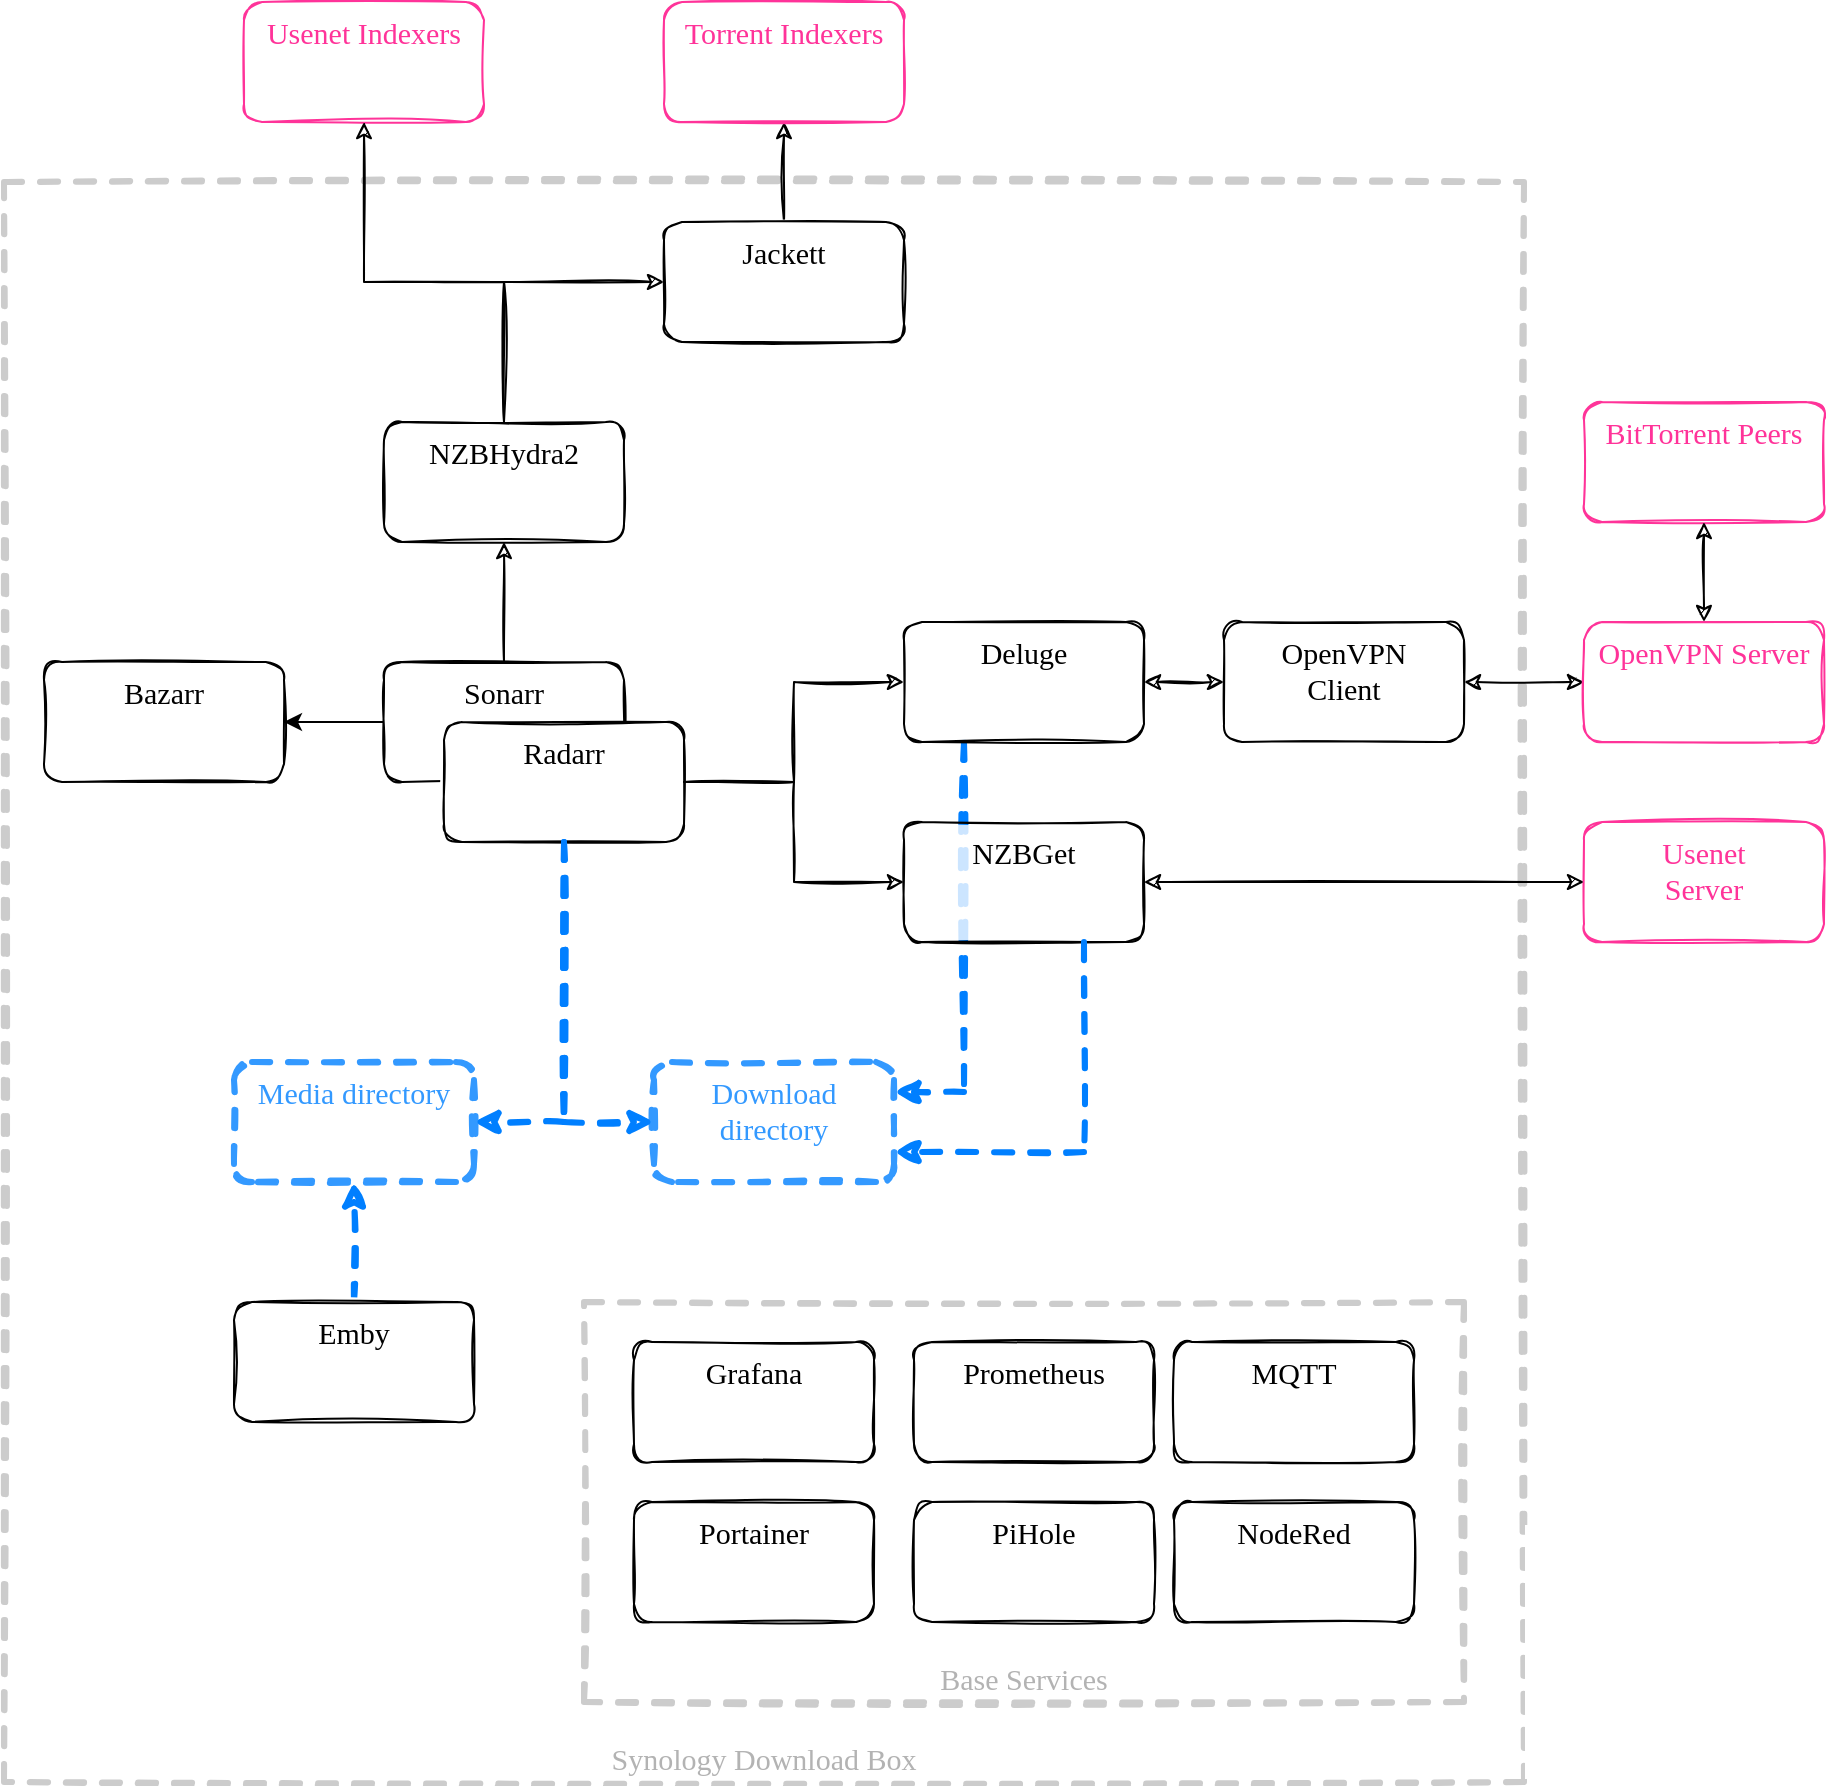 <mxfile version="14.9.2" type="device"><diagram id="0QyPT56_tr0NS4D8SJjb" name="Page-1"><mxGraphModel dx="918" dy="1228" grid="1" gridSize="10" guides="1" tooltips="1" connect="1" arrows="1" fold="1" page="0" pageScale="1" pageWidth="827" pageHeight="1169" math="0" shadow="0"><root><mxCell id="0"/><mxCell id="1" parent="0"/><mxCell id="3Haz0R0e0uxa43rvNkcH-41" value="&lt;font&gt;Synology Download Box&lt;/font&gt;" style="rounded=0;whiteSpace=wrap;html=1;shadow=0;glass=0;dashed=1;labelBackgroundColor=none;sketch=1;fontFamily=Lucida Console;fontSize=15;strokeWidth=3;gradientColor=none;verticalAlign=bottom;strokeColor=#CCCCCC;align=center;fontColor=#B3B3B3;fontStyle=0;labelBorderColor=none;" vertex="1" parent="1"><mxGeometry x="60" y="330" width="760" height="800" as="geometry"/></mxCell><mxCell id="3Haz0R0e0uxa43rvNkcH-40" value="&lt;font&gt;Base Services&lt;/font&gt;" style="rounded=0;whiteSpace=wrap;html=1;shadow=0;glass=0;dashed=1;labelBackgroundColor=none;sketch=1;fontFamily=Lucida Console;fontSize=15;strokeWidth=3;gradientColor=none;verticalAlign=bottom;strokeColor=#CCCCCC;align=center;fontColor=#B3B3B3;fontStyle=0" vertex="1" parent="1"><mxGeometry x="350" y="890" width="440" height="200" as="geometry"/></mxCell><mxCell id="3Haz0R0e0uxa43rvNkcH-35" value="" style="endArrow=classic;html=1;fontFamily=Lucida Console;fontSize=15;fontColor=#FF3399;exitX=0.25;exitY=1;exitDx=0;exitDy=0;rounded=0;edgeStyle=orthogonalEdgeStyle;sketch=1;strokeColor=#007FFF;dashed=1;strokeWidth=3;fontStyle=0;entryX=1;entryY=0.25;entryDx=0;entryDy=0;" edge="1" parent="1" source="3Haz0R0e0uxa43rvNkcH-4" target="3Haz0R0e0uxa43rvNkcH-22"><mxGeometry width="50" height="50" relative="1" as="geometry"><mxPoint x="580" y="720" as="sourcePoint"/><mxPoint x="570" y="690" as="targetPoint"/></mxGeometry></mxCell><mxCell id="3Haz0R0e0uxa43rvNkcH-24" value="" style="edgeStyle=orthogonalEdgeStyle;rounded=1;sketch=1;orthogonalLoop=1;jettySize=auto;html=1;fontFamily=Lucida Console;fontSize=15;fontColor=#FF3399;fontStyle=0" edge="1" parent="1" source="3Haz0R0e0uxa43rvNkcH-2" target="3Haz0R0e0uxa43rvNkcH-6"><mxGeometry relative="1" as="geometry"/></mxCell><mxCell id="3Haz0R0e0uxa43rvNkcH-2" value="Sonarr" style="html=1;sketch=1;rounded=1;glass=0;shadow=0;verticalAlign=top;fontFamily=Lucida Console;fontSize=15;labelBorderColor=none;labelBackgroundColor=none;whiteSpace=wrap;fontStyle=0" vertex="1" parent="1"><mxGeometry x="250" y="570" width="120" height="60" as="geometry"/></mxCell><mxCell id="3Haz0R0e0uxa43rvNkcH-3" value="Radarr" style="html=1;sketch=1;rounded=1;glass=0;shadow=0;verticalAlign=top;fontFamily=Lucida Console;fontSize=15;labelBorderColor=none;labelBackgroundColor=none;whiteSpace=wrap;fontStyle=0" vertex="1" parent="1"><mxGeometry x="280" y="600" width="120" height="60" as="geometry"/></mxCell><mxCell id="3Haz0R0e0uxa43rvNkcH-31" value="" style="edgeStyle=orthogonalEdgeStyle;rounded=0;sketch=1;orthogonalLoop=1;jettySize=auto;html=1;fontFamily=Lucida Console;fontSize=15;fontColor=#FF3399;startArrow=classic;startFill=1;fontStyle=0" edge="1" parent="1" source="3Haz0R0e0uxa43rvNkcH-4" target="3Haz0R0e0uxa43rvNkcH-13"><mxGeometry relative="1" as="geometry"/></mxCell><mxCell id="3Haz0R0e0uxa43rvNkcH-4" value="Deluge" style="html=1;sketch=1;rounded=1;glass=0;shadow=0;verticalAlign=top;fontFamily=Lucida Console;fontSize=15;labelBorderColor=none;labelBackgroundColor=none;whiteSpace=wrap;fontStyle=0" vertex="1" parent="1"><mxGeometry x="510" y="550" width="120" height="60" as="geometry"/></mxCell><mxCell id="3Haz0R0e0uxa43rvNkcH-28" value="" style="edgeStyle=orthogonalEdgeStyle;rounded=1;sketch=1;orthogonalLoop=1;jettySize=auto;html=1;fontFamily=Lucida Console;fontSize=15;fontColor=#FF3399;fontStyle=0" edge="1" parent="1" source="3Haz0R0e0uxa43rvNkcH-5" target="3Haz0R0e0uxa43rvNkcH-21"><mxGeometry relative="1" as="geometry"/></mxCell><mxCell id="3Haz0R0e0uxa43rvNkcH-5" value="Jackett" style="html=1;sketch=1;rounded=1;glass=0;shadow=0;verticalAlign=top;fontFamily=Lucida Console;fontSize=15;labelBorderColor=none;labelBackgroundColor=none;whiteSpace=wrap;fontStyle=0" vertex="1" parent="1"><mxGeometry x="390" y="350" width="120" height="60" as="geometry"/></mxCell><mxCell id="3Haz0R0e0uxa43rvNkcH-6" value="NZBHydra2" style="html=1;sketch=1;rounded=1;glass=0;shadow=0;verticalAlign=top;fontFamily=Lucida Console;fontSize=15;labelBorderColor=none;labelBackgroundColor=none;whiteSpace=wrap;fontStyle=0" vertex="1" parent="1"><mxGeometry x="250" y="450" width="120" height="60" as="geometry"/></mxCell><mxCell id="3Haz0R0e0uxa43rvNkcH-7" value="NZBGet" style="html=1;sketch=1;rounded=1;glass=0;shadow=0;verticalAlign=top;fontFamily=Lucida Console;fontSize=15;labelBorderColor=none;labelBackgroundColor=none;whiteSpace=wrap;fontStyle=0;fillOpacity=80;" vertex="1" parent="1"><mxGeometry x="510" y="650" width="120" height="60" as="geometry"/></mxCell><mxCell id="3Haz0R0e0uxa43rvNkcH-39" value="" style="edgeStyle=orthogonalEdgeStyle;rounded=0;sketch=1;orthogonalLoop=1;jettySize=auto;html=1;dashed=1;fontFamily=Lucida Console;fontSize=15;fontColor=#FF3399;startArrow=none;startFill=0;strokeColor=#007FFF;strokeWidth=3;fontStyle=0" edge="1" parent="1" source="3Haz0R0e0uxa43rvNkcH-8" target="3Haz0R0e0uxa43rvNkcH-23"><mxGeometry relative="1" as="geometry"/></mxCell><mxCell id="3Haz0R0e0uxa43rvNkcH-8" value="Emby" style="html=1;sketch=1;rounded=1;glass=0;shadow=0;verticalAlign=top;fontFamily=Lucida Console;fontSize=15;labelBorderColor=none;labelBackgroundColor=none;whiteSpace=wrap;fontStyle=0" vertex="1" parent="1"><mxGeometry x="175" y="890" width="120" height="60" as="geometry"/></mxCell><mxCell id="3Haz0R0e0uxa43rvNkcH-9" value="Prometheus" style="html=1;sketch=1;rounded=1;glass=0;shadow=0;verticalAlign=top;fontFamily=Lucida Console;fontSize=15;labelBorderColor=none;labelBackgroundColor=none;whiteSpace=wrap;fontStyle=0" vertex="1" parent="1"><mxGeometry x="515" y="910" width="120" height="60" as="geometry"/></mxCell><mxCell id="3Haz0R0e0uxa43rvNkcH-10" value="Grafana" style="html=1;sketch=1;rounded=1;glass=0;shadow=0;verticalAlign=top;fontFamily=Lucida Console;fontSize=15;labelBorderColor=none;labelBackgroundColor=none;whiteSpace=wrap;fontStyle=0" vertex="1" parent="1"><mxGeometry x="375" y="910" width="120" height="60" as="geometry"/></mxCell><mxCell id="3Haz0R0e0uxa43rvNkcH-11" value="Bazarr" style="html=1;sketch=1;rounded=1;glass=0;shadow=0;verticalAlign=top;fontFamily=Lucida Console;fontSize=15;labelBorderColor=none;labelBackgroundColor=none;whiteSpace=wrap;fontStyle=0" vertex="1" parent="1"><mxGeometry x="80" y="570" width="120" height="60" as="geometry"/></mxCell><mxCell id="3Haz0R0e0uxa43rvNkcH-12" value="NodeRed" style="html=1;sketch=1;rounded=1;glass=0;shadow=0;verticalAlign=top;fontFamily=Lucida Console;fontSize=15;labelBorderColor=none;labelBackgroundColor=none;whiteSpace=wrap;fontStyle=0" vertex="1" parent="1"><mxGeometry x="645" y="990" width="120" height="60" as="geometry"/></mxCell><mxCell id="3Haz0R0e0uxa43rvNkcH-32" value="" style="edgeStyle=orthogonalEdgeStyle;rounded=0;sketch=1;orthogonalLoop=1;jettySize=auto;html=1;fontFamily=Lucida Console;fontSize=15;fontColor=#FF3399;startArrow=classic;startFill=1;fontStyle=0" edge="1" parent="1" source="3Haz0R0e0uxa43rvNkcH-13" target="3Haz0R0e0uxa43rvNkcH-18"><mxGeometry relative="1" as="geometry"/></mxCell><mxCell id="3Haz0R0e0uxa43rvNkcH-13" value="OpenVPN&lt;br&gt;Client" style="html=1;sketch=1;rounded=1;glass=0;shadow=0;verticalAlign=top;fontFamily=Lucida Console;fontSize=15;labelBorderColor=none;labelBackgroundColor=none;whiteSpace=wrap;fontStyle=0" vertex="1" parent="1"><mxGeometry x="670" y="550" width="120" height="60" as="geometry"/></mxCell><mxCell id="3Haz0R0e0uxa43rvNkcH-14" value="Portainer" style="html=1;sketch=1;rounded=1;glass=0;shadow=0;verticalAlign=top;fontFamily=Lucida Console;fontSize=15;labelBorderColor=none;labelBackgroundColor=none;whiteSpace=wrap;fontStyle=0" vertex="1" parent="1"><mxGeometry x="375" y="990" width="120" height="60" as="geometry"/></mxCell><mxCell id="3Haz0R0e0uxa43rvNkcH-15" value="PiHole" style="html=1;sketch=1;rounded=1;glass=0;shadow=0;verticalAlign=top;fontFamily=Lucida Console;fontSize=15;labelBorderColor=none;labelBackgroundColor=none;whiteSpace=wrap;fontStyle=0" vertex="1" parent="1"><mxGeometry x="515" y="990" width="120" height="60" as="geometry"/></mxCell><mxCell id="3Haz0R0e0uxa43rvNkcH-16" value="MQTT" style="html=1;sketch=1;rounded=1;glass=0;shadow=0;verticalAlign=top;fontFamily=Lucida Console;fontSize=15;labelBorderColor=none;labelBackgroundColor=none;whiteSpace=wrap;fontStyle=0" vertex="1" parent="1"><mxGeometry x="645" y="910" width="120" height="60" as="geometry"/></mxCell><mxCell id="3Haz0R0e0uxa43rvNkcH-17" value="BitTorrent Peers" style="html=1;sketch=1;rounded=1;glass=0;shadow=0;verticalAlign=top;fontFamily=Lucida Console;fontSize=15;labelBorderColor=none;labelBackgroundColor=none;whiteSpace=wrap;strokeColor=#FF3399;fontColor=#FF3399;fontStyle=0" vertex="1" parent="1"><mxGeometry x="850" y="440" width="120" height="60" as="geometry"/></mxCell><mxCell id="3Haz0R0e0uxa43rvNkcH-33" value="" style="edgeStyle=orthogonalEdgeStyle;rounded=0;sketch=1;orthogonalLoop=1;jettySize=auto;html=1;fontFamily=Lucida Console;fontSize=15;fontColor=#FF3399;startArrow=classic;startFill=1;fontStyle=0" edge="1" parent="1" source="3Haz0R0e0uxa43rvNkcH-18" target="3Haz0R0e0uxa43rvNkcH-17"><mxGeometry relative="1" as="geometry"/></mxCell><mxCell id="3Haz0R0e0uxa43rvNkcH-18" value="OpenVPN Server" style="html=1;sketch=1;rounded=1;glass=0;shadow=0;verticalAlign=top;fontFamily=Lucida Console;fontSize=15;labelBorderColor=none;labelBackgroundColor=none;whiteSpace=wrap;strokeColor=#FF3399;fontColor=#FF3399;fontStyle=0" vertex="1" parent="1"><mxGeometry x="850" y="550" width="120" height="60" as="geometry"/></mxCell><mxCell id="3Haz0R0e0uxa43rvNkcH-19" value="Usenet&lt;br&gt;Server" style="html=1;sketch=1;rounded=1;glass=0;shadow=0;verticalAlign=top;fontFamily=Lucida Console;fontSize=15;labelBorderColor=none;labelBackgroundColor=none;whiteSpace=wrap;strokeColor=#FF3399;fontColor=#FF3399;fontStyle=0" vertex="1" parent="1"><mxGeometry x="850" y="650" width="120" height="60" as="geometry"/></mxCell><mxCell id="3Haz0R0e0uxa43rvNkcH-20" value="Usenet Indexers" style="html=1;sketch=1;rounded=1;glass=0;shadow=0;verticalAlign=top;fontFamily=Lucida Console;fontSize=15;labelBorderColor=none;labelBackgroundColor=none;whiteSpace=wrap;strokeColor=#FF3399;fontColor=#FF3399;fontStyle=0" vertex="1" parent="1"><mxGeometry x="180" y="240" width="120" height="60" as="geometry"/></mxCell><mxCell id="3Haz0R0e0uxa43rvNkcH-21" value="Torrent Indexers" style="html=1;sketch=1;rounded=1;glass=0;shadow=0;verticalAlign=top;fontFamily=Lucida Console;fontSize=15;labelBorderColor=none;labelBackgroundColor=none;whiteSpace=wrap;strokeColor=#FF3399;fontColor=#FF3399;fontStyle=0" vertex="1" parent="1"><mxGeometry x="390" y="240" width="120" height="60" as="geometry"/></mxCell><mxCell id="3Haz0R0e0uxa43rvNkcH-22" value="&lt;font color=&quot;#3399ff&quot;&gt;Download directory&lt;/font&gt;" style="html=1;sketch=1;rounded=1;glass=0;shadow=0;verticalAlign=top;fontFamily=Lucida Console;fontSize=15;labelBorderColor=none;labelBackgroundColor=none;whiteSpace=wrap;fontColor=#FF3399;strokeColor=#3399FF;dashed=1;strokeWidth=3;fontStyle=0" vertex="1" parent="1"><mxGeometry x="385" y="770" width="120" height="60" as="geometry"/></mxCell><mxCell id="3Haz0R0e0uxa43rvNkcH-23" value="&lt;font color=&quot;#3399ff&quot;&gt;Media directory&lt;/font&gt;" style="html=1;sketch=1;rounded=1;glass=0;shadow=0;verticalAlign=top;fontFamily=Lucida Console;fontSize=15;labelBorderColor=none;labelBackgroundColor=none;whiteSpace=wrap;fontColor=#FF3399;strokeColor=#3399FF;dashed=1;strokeWidth=3;fontStyle=0" vertex="1" parent="1"><mxGeometry x="175" y="770" width="120" height="60" as="geometry"/></mxCell><mxCell id="3Haz0R0e0uxa43rvNkcH-25" value="" style="endArrow=classic;html=1;fontFamily=Lucida Console;fontSize=15;fontColor=#FF3399;exitX=0.5;exitY=0;exitDx=0;exitDy=0;entryX=0;entryY=0.5;entryDx=0;entryDy=0;edgeStyle=orthogonalEdgeStyle;sketch=1;rounded=0;fontStyle=0" edge="1" parent="1" source="3Haz0R0e0uxa43rvNkcH-6" target="3Haz0R0e0uxa43rvNkcH-5"><mxGeometry width="50" height="50" relative="1" as="geometry"><mxPoint x="340" y="440" as="sourcePoint"/><mxPoint x="390" y="390" as="targetPoint"/></mxGeometry></mxCell><mxCell id="3Haz0R0e0uxa43rvNkcH-27" value="" style="endArrow=classic;html=1;fontFamily=Lucida Console;fontSize=15;fontColor=#FF3399;exitX=0.5;exitY=0;exitDx=0;exitDy=0;entryX=0.5;entryY=1;entryDx=0;entryDy=0;edgeStyle=orthogonalEdgeStyle;sketch=1;rounded=0;fontStyle=0" edge="1" parent="1" source="3Haz0R0e0uxa43rvNkcH-6" target="3Haz0R0e0uxa43rvNkcH-20"><mxGeometry width="50" height="50" relative="1" as="geometry"><mxPoint x="340" y="440" as="sourcePoint"/><mxPoint x="390" y="390" as="targetPoint"/><Array as="points"><mxPoint x="310" y="380"/><mxPoint x="240" y="380"/></Array></mxGeometry></mxCell><mxCell id="3Haz0R0e0uxa43rvNkcH-29" value="" style="endArrow=classic;html=1;fontFamily=Lucida Console;fontSize=15;fontColor=#FF3399;exitX=1;exitY=0.5;exitDx=0;exitDy=0;entryX=0;entryY=0.5;entryDx=0;entryDy=0;sketch=1;edgeStyle=orthogonalEdgeStyle;rounded=0;fontStyle=0" edge="1" parent="1" source="3Haz0R0e0uxa43rvNkcH-3" target="3Haz0R0e0uxa43rvNkcH-4"><mxGeometry width="50" height="50" relative="1" as="geometry"><mxPoint x="540" y="670" as="sourcePoint"/><mxPoint x="590" y="620" as="targetPoint"/></mxGeometry></mxCell><mxCell id="3Haz0R0e0uxa43rvNkcH-30" value="" style="endArrow=classic;html=1;fontFamily=Lucida Console;fontSize=15;fontColor=#FF3399;exitX=1;exitY=0.5;exitDx=0;exitDy=0;entryX=0;entryY=0.5;entryDx=0;entryDy=0;sketch=1;edgeStyle=orthogonalEdgeStyle;rounded=0;fontStyle=0" edge="1" parent="1" source="3Haz0R0e0uxa43rvNkcH-3" target="3Haz0R0e0uxa43rvNkcH-7"><mxGeometry width="50" height="50" relative="1" as="geometry"><mxPoint x="540" y="670" as="sourcePoint"/><mxPoint x="590" y="620" as="targetPoint"/></mxGeometry></mxCell><mxCell id="3Haz0R0e0uxa43rvNkcH-34" value="" style="endArrow=classic;html=1;fontFamily=Lucida Console;fontSize=15;fontColor=#FF3399;exitX=0.75;exitY=1;exitDx=0;exitDy=0;entryX=1;entryY=0.75;entryDx=0;entryDy=0;rounded=0;edgeStyle=orthogonalEdgeStyle;sketch=1;strokeColor=#007FFF;dashed=1;strokeWidth=3;fontStyle=0" edge="1" parent="1" source="3Haz0R0e0uxa43rvNkcH-7" target="3Haz0R0e0uxa43rvNkcH-22"><mxGeometry width="50" height="50" relative="1" as="geometry"><mxPoint x="480" y="650" as="sourcePoint"/><mxPoint x="530" y="600" as="targetPoint"/></mxGeometry></mxCell><mxCell id="3Haz0R0e0uxa43rvNkcH-36" value="" style="endArrow=classic;html=1;fontFamily=Lucida Console;fontSize=15;fontColor=#FF3399;exitX=0.5;exitY=1;exitDx=0;exitDy=0;entryX=1;entryY=0.5;entryDx=0;entryDy=0;rounded=0;edgeStyle=orthogonalEdgeStyle;sketch=1;strokeColor=#007FFF;dashed=1;strokeWidth=3;fontStyle=0" edge="1" parent="1" source="3Haz0R0e0uxa43rvNkcH-3" target="3Haz0R0e0uxa43rvNkcH-23"><mxGeometry width="50" height="50" relative="1" as="geometry"><mxPoint x="580" y="720" as="sourcePoint"/><mxPoint x="515" y="810" as="targetPoint"/></mxGeometry></mxCell><mxCell id="3Haz0R0e0uxa43rvNkcH-37" value="" style="endArrow=classic;html=1;fontFamily=Lucida Console;fontSize=15;fontColor=#FF3399;entryX=0;entryY=0.5;entryDx=0;entryDy=0;rounded=0;edgeStyle=orthogonalEdgeStyle;sketch=1;strokeColor=#007FFF;dashed=1;strokeWidth=3;fontStyle=0" edge="1" parent="1" target="3Haz0R0e0uxa43rvNkcH-22"><mxGeometry width="50" height="50" relative="1" as="geometry"><mxPoint x="340" y="660" as="sourcePoint"/><mxPoint x="305" y="810" as="targetPoint"/><Array as="points"><mxPoint x="340" y="800"/></Array></mxGeometry></mxCell><mxCell id="3Haz0R0e0uxa43rvNkcH-43" value="" style="endArrow=classic;html=1;fontFamily=Lucida Console;fontSize=15;fontColor=#B3B3B3;strokeWidth=1;entryX=1;entryY=0.5;entryDx=0;entryDy=0;exitX=0;exitY=0.5;exitDx=0;exitDy=0;" edge="1" parent="1" source="3Haz0R0e0uxa43rvNkcH-2" target="3Haz0R0e0uxa43rvNkcH-11"><mxGeometry width="50" height="50" relative="1" as="geometry"><mxPoint x="290" y="800" as="sourcePoint"/><mxPoint x="340" y="750" as="targetPoint"/></mxGeometry></mxCell><mxCell id="3Haz0R0e0uxa43rvNkcH-44" value="" style="edgeStyle=orthogonalEdgeStyle;rounded=0;sketch=1;orthogonalLoop=1;jettySize=auto;html=1;fontFamily=Lucida Console;fontSize=15;fontColor=#FF3399;startArrow=classic;startFill=1;fontStyle=0;exitX=1;exitY=0.5;exitDx=0;exitDy=0;entryX=0;entryY=0.5;entryDx=0;entryDy=0;" edge="1" parent="1" source="3Haz0R0e0uxa43rvNkcH-7" target="3Haz0R0e0uxa43rvNkcH-19"><mxGeometry relative="1" as="geometry"><mxPoint x="800" y="590" as="sourcePoint"/><mxPoint x="860" y="590" as="targetPoint"/></mxGeometry></mxCell></root></mxGraphModel></diagram></mxfile>